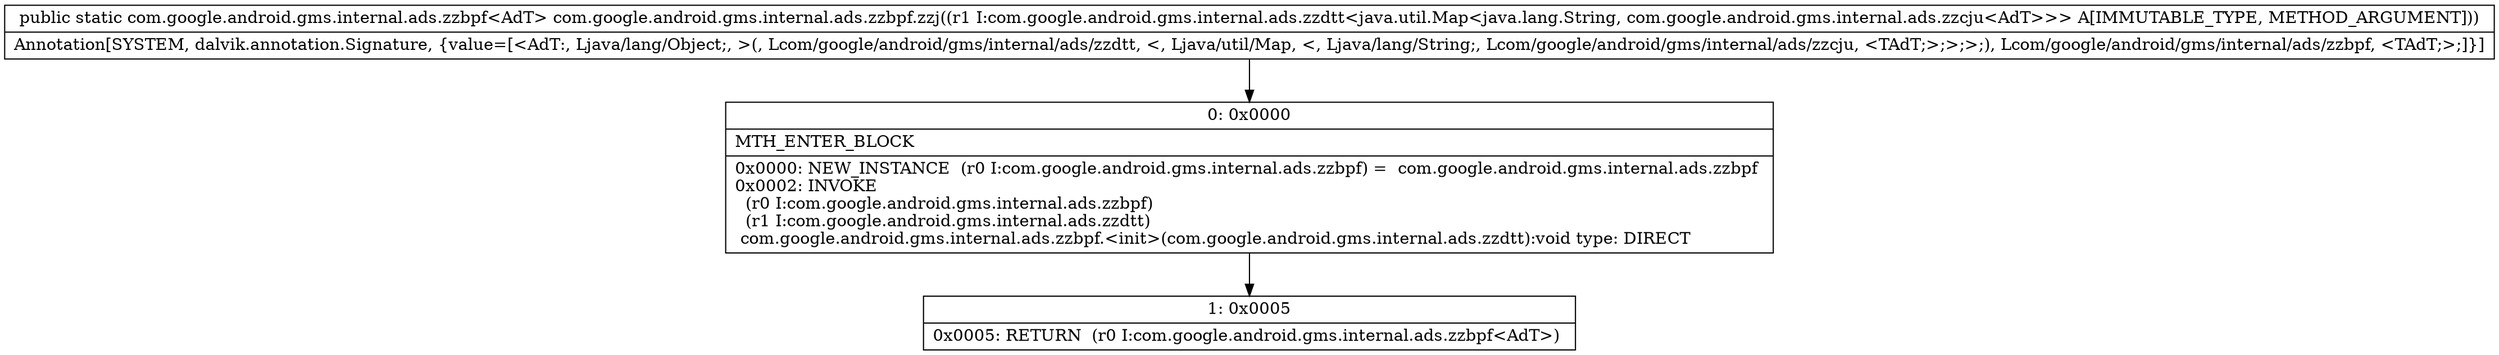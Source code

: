 digraph "CFG forcom.google.android.gms.internal.ads.zzbpf.zzj(Lcom\/google\/android\/gms\/internal\/ads\/zzdtt;)Lcom\/google\/android\/gms\/internal\/ads\/zzbpf;" {
Node_0 [shape=record,label="{0\:\ 0x0000|MTH_ENTER_BLOCK\l|0x0000: NEW_INSTANCE  (r0 I:com.google.android.gms.internal.ads.zzbpf) =  com.google.android.gms.internal.ads.zzbpf \l0x0002: INVOKE  \l  (r0 I:com.google.android.gms.internal.ads.zzbpf)\l  (r1 I:com.google.android.gms.internal.ads.zzdtt)\l com.google.android.gms.internal.ads.zzbpf.\<init\>(com.google.android.gms.internal.ads.zzdtt):void type: DIRECT \l}"];
Node_1 [shape=record,label="{1\:\ 0x0005|0x0005: RETURN  (r0 I:com.google.android.gms.internal.ads.zzbpf\<AdT\>) \l}"];
MethodNode[shape=record,label="{public static com.google.android.gms.internal.ads.zzbpf\<AdT\> com.google.android.gms.internal.ads.zzbpf.zzj((r1 I:com.google.android.gms.internal.ads.zzdtt\<java.util.Map\<java.lang.String, com.google.android.gms.internal.ads.zzcju\<AdT\>\>\> A[IMMUTABLE_TYPE, METHOD_ARGUMENT]))  | Annotation[SYSTEM, dalvik.annotation.Signature, \{value=[\<AdT:, Ljava\/lang\/Object;, \>(, Lcom\/google\/android\/gms\/internal\/ads\/zzdtt, \<, Ljava\/util\/Map, \<, Ljava\/lang\/String;, Lcom\/google\/android\/gms\/internal\/ads\/zzcju, \<TAdT;\>;\>;\>;), Lcom\/google\/android\/gms\/internal\/ads\/zzbpf, \<TAdT;\>;]\}]\l}"];
MethodNode -> Node_0;
Node_0 -> Node_1;
}

